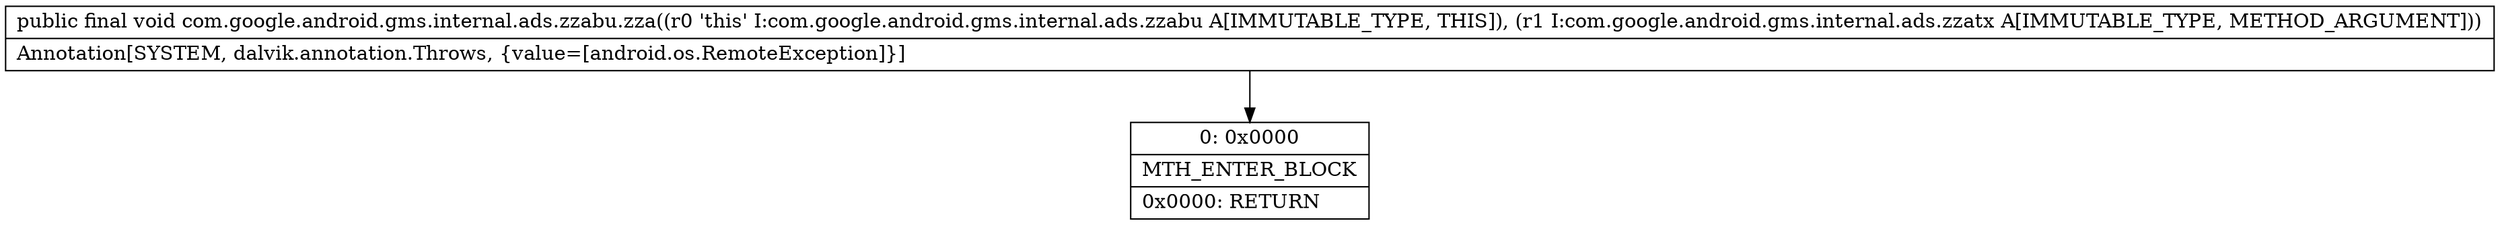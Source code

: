 digraph "CFG forcom.google.android.gms.internal.ads.zzabu.zza(Lcom\/google\/android\/gms\/internal\/ads\/zzatx;)V" {
Node_0 [shape=record,label="{0\:\ 0x0000|MTH_ENTER_BLOCK\l|0x0000: RETURN   \l}"];
MethodNode[shape=record,label="{public final void com.google.android.gms.internal.ads.zzabu.zza((r0 'this' I:com.google.android.gms.internal.ads.zzabu A[IMMUTABLE_TYPE, THIS]), (r1 I:com.google.android.gms.internal.ads.zzatx A[IMMUTABLE_TYPE, METHOD_ARGUMENT]))  | Annotation[SYSTEM, dalvik.annotation.Throws, \{value=[android.os.RemoteException]\}]\l}"];
MethodNode -> Node_0;
}

